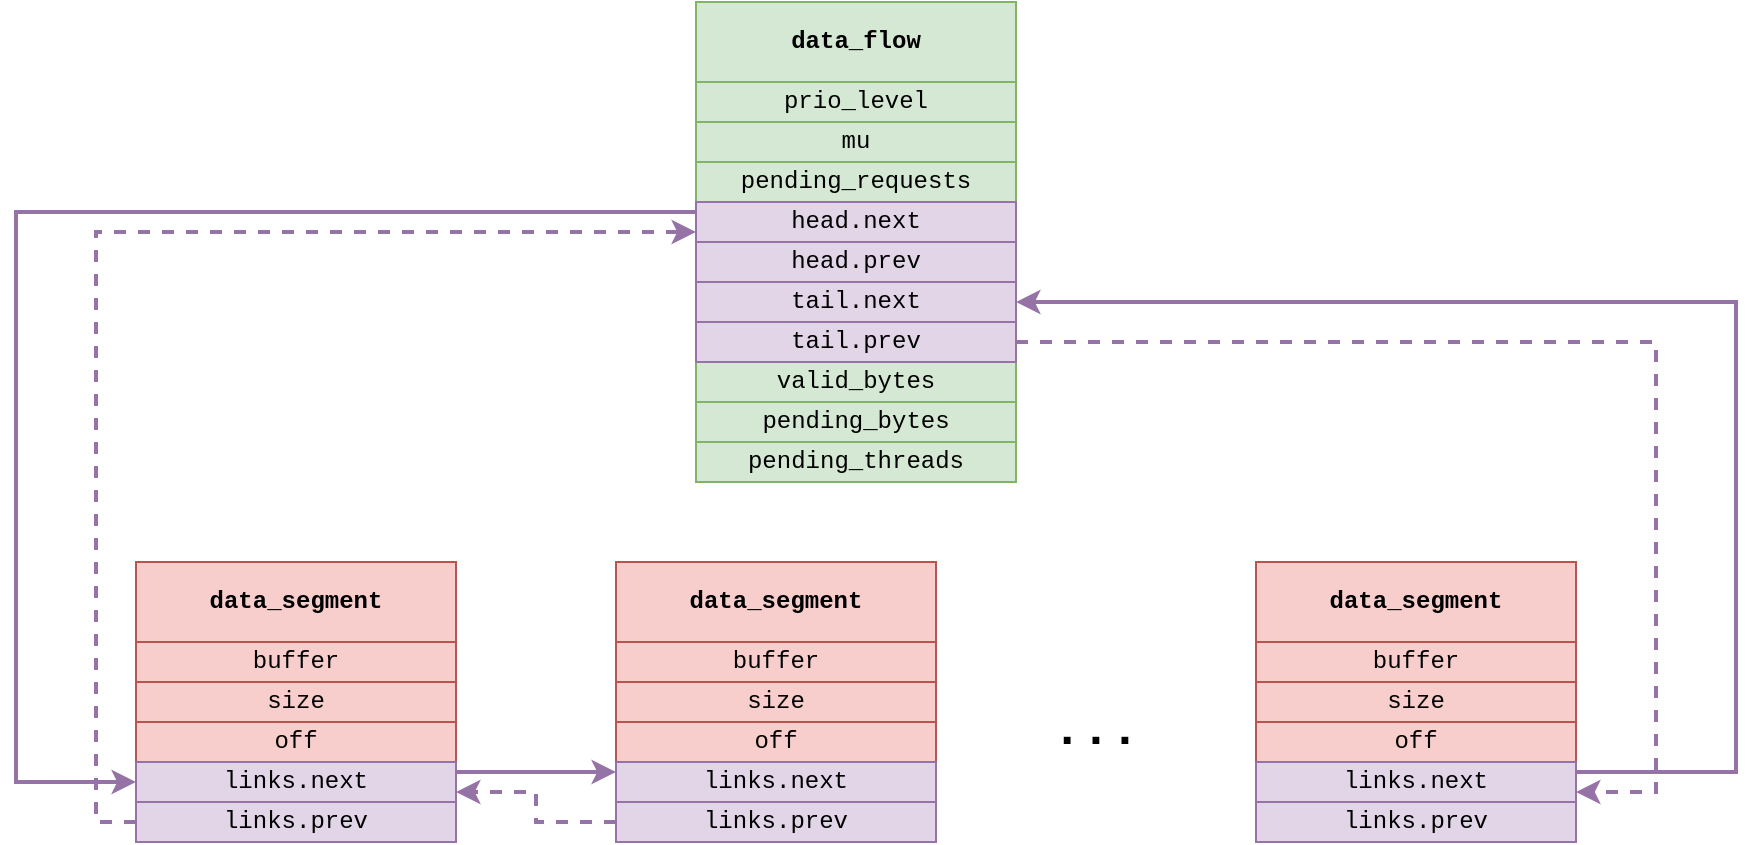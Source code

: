 <mxfile version="17.0.0" type="device"><diagram id="5KHcVwEj_NpyN5RMLGYT" name="Page-1"><mxGraphModel dx="1422" dy="721" grid="1" gridSize="10" guides="1" tooltips="1" connect="1" arrows="1" fold="1" page="1" pageScale="1" pageWidth="850" pageHeight="1100" math="0" shadow="0"><root><mxCell id="0"/><mxCell id="1" parent="0"/><mxCell id="7PmpfGyUP1yVmwVfY4aE-35" value="" style="group" parent="1" vertex="1" connectable="0"><mxGeometry x="600" y="280" width="160" height="240" as="geometry"/></mxCell><mxCell id="7PmpfGyUP1yVmwVfY4aE-13" value="&lt;b&gt;data_flow&lt;/b&gt;" style="rounded=0;whiteSpace=wrap;html=1;fontFamily=Courier New;fillColor=#d5e8d4;strokeColor=#82b366;" parent="7PmpfGyUP1yVmwVfY4aE-35" vertex="1"><mxGeometry width="160" height="40" as="geometry"/></mxCell><mxCell id="7PmpfGyUP1yVmwVfY4aE-14" value="prio_level" style="rounded=0;whiteSpace=wrap;html=1;fontFamily=Courier New;fillColor=#d5e8d4;strokeColor=#82b366;" parent="7PmpfGyUP1yVmwVfY4aE-35" vertex="1"><mxGeometry y="40" width="160" height="20" as="geometry"/></mxCell><mxCell id="7PmpfGyUP1yVmwVfY4aE-15" value="mu" style="rounded=0;whiteSpace=wrap;html=1;fontFamily=Courier New;fillColor=#d5e8d4;strokeColor=#82b366;" parent="7PmpfGyUP1yVmwVfY4aE-35" vertex="1"><mxGeometry y="60" width="160" height="20" as="geometry"/></mxCell><mxCell id="7PmpfGyUP1yVmwVfY4aE-17" value="pending_requests" style="rounded=0;whiteSpace=wrap;html=1;fontFamily=Courier New;fillColor=#d5e8d4;strokeColor=#82b366;" parent="7PmpfGyUP1yVmwVfY4aE-35" vertex="1"><mxGeometry y="80" width="160" height="20" as="geometry"/></mxCell><mxCell id="7PmpfGyUP1yVmwVfY4aE-20" value="valid_bytes" style="rounded=0;whiteSpace=wrap;html=1;fontFamily=Courier New;fillColor=#d5e8d4;strokeColor=#82b366;" parent="7PmpfGyUP1yVmwVfY4aE-35" vertex="1"><mxGeometry y="180" width="160" height="20" as="geometry"/></mxCell><mxCell id="7PmpfGyUP1yVmwVfY4aE-21" value="pending_bytes" style="rounded=0;whiteSpace=wrap;html=1;fontFamily=Courier New;fillColor=#d5e8d4;strokeColor=#82b366;" parent="7PmpfGyUP1yVmwVfY4aE-35" vertex="1"><mxGeometry y="200" width="160" height="20" as="geometry"/></mxCell><mxCell id="7PmpfGyUP1yVmwVfY4aE-22" value="pending_threads" style="rounded=0;whiteSpace=wrap;html=1;fontFamily=Courier New;fillColor=#d5e8d4;strokeColor=#82b366;" parent="7PmpfGyUP1yVmwVfY4aE-35" vertex="1"><mxGeometry y="220" width="160" height="20" as="geometry"/></mxCell><mxCell id="7PmpfGyUP1yVmwVfY4aE-31" value="head.next" style="rounded=0;whiteSpace=wrap;html=1;fontFamily=Courier New;fillColor=#e1d5e7;strokeColor=#9673a6;" parent="7PmpfGyUP1yVmwVfY4aE-35" vertex="1"><mxGeometry y="100" width="160" height="20" as="geometry"/></mxCell><mxCell id="7PmpfGyUP1yVmwVfY4aE-32" value="head.prev" style="rounded=0;whiteSpace=wrap;html=1;fontFamily=Courier New;fillColor=#e1d5e7;strokeColor=#9673a6;" parent="7PmpfGyUP1yVmwVfY4aE-35" vertex="1"><mxGeometry y="120" width="160" height="20" as="geometry"/></mxCell><mxCell id="7PmpfGyUP1yVmwVfY4aE-33" value="tail.next" style="rounded=0;whiteSpace=wrap;html=1;fontFamily=Courier New;fillColor=#e1d5e7;strokeColor=#9673a6;" parent="7PmpfGyUP1yVmwVfY4aE-35" vertex="1"><mxGeometry y="140" width="160" height="20" as="geometry"/></mxCell><mxCell id="7PmpfGyUP1yVmwVfY4aE-34" value="tail.prev" style="rounded=0;whiteSpace=wrap;html=1;fontFamily=Courier New;fillColor=#e1d5e7;strokeColor=#9673a6;" parent="7PmpfGyUP1yVmwVfY4aE-35" vertex="1"><mxGeometry y="160" width="160" height="20" as="geometry"/></mxCell><mxCell id="7PmpfGyUP1yVmwVfY4aE-37" value="" style="group" parent="1" vertex="1" connectable="0"><mxGeometry x="320" y="560" width="160" height="140" as="geometry"/></mxCell><mxCell id="7PmpfGyUP1yVmwVfY4aE-25" value="&lt;b&gt;data_segment&lt;/b&gt;" style="rounded=0;whiteSpace=wrap;html=1;fontFamily=Courier New;fillColor=#f8cecc;strokeColor=#b85450;" parent="7PmpfGyUP1yVmwVfY4aE-37" vertex="1"><mxGeometry width="160" height="40" as="geometry"/></mxCell><mxCell id="7PmpfGyUP1yVmwVfY4aE-26" value="buffer" style="rounded=0;whiteSpace=wrap;html=1;fontFamily=Courier New;fillColor=#f8cecc;strokeColor=#b85450;" parent="7PmpfGyUP1yVmwVfY4aE-37" vertex="1"><mxGeometry y="40" width="160" height="20" as="geometry"/></mxCell><mxCell id="7PmpfGyUP1yVmwVfY4aE-27" value="size" style="rounded=0;whiteSpace=wrap;html=1;fontFamily=Courier New;fillColor=#f8cecc;strokeColor=#b85450;" parent="7PmpfGyUP1yVmwVfY4aE-37" vertex="1"><mxGeometry y="60" width="160" height="20" as="geometry"/></mxCell><mxCell id="7PmpfGyUP1yVmwVfY4aE-28" value="off" style="rounded=0;whiteSpace=wrap;html=1;fontFamily=Courier New;fillColor=#f8cecc;strokeColor=#b85450;" parent="7PmpfGyUP1yVmwVfY4aE-37" vertex="1"><mxGeometry y="80" width="160" height="20" as="geometry"/></mxCell><mxCell id="7PmpfGyUP1yVmwVfY4aE-29" value="links.next" style="rounded=0;whiteSpace=wrap;html=1;fontFamily=Courier New;fillColor=#e1d5e7;strokeColor=#9673a6;" parent="7PmpfGyUP1yVmwVfY4aE-37" vertex="1"><mxGeometry y="100" width="160" height="20" as="geometry"/></mxCell><mxCell id="7PmpfGyUP1yVmwVfY4aE-36" value="links.prev" style="rounded=0;whiteSpace=wrap;html=1;fontFamily=Courier New;fillColor=#e1d5e7;strokeColor=#9673a6;" parent="7PmpfGyUP1yVmwVfY4aE-37" vertex="1"><mxGeometry y="120" width="160" height="20" as="geometry"/></mxCell><mxCell id="7PmpfGyUP1yVmwVfY4aE-40" value="" style="group" parent="1" vertex="1" connectable="0"><mxGeometry x="560" y="560" width="160" height="140" as="geometry"/></mxCell><mxCell id="7PmpfGyUP1yVmwVfY4aE-41" value="data_segment" style="rounded=0;whiteSpace=wrap;html=1;fontFamily=Courier New;fillColor=#f8cecc;strokeColor=#b85450;fontStyle=1" parent="7PmpfGyUP1yVmwVfY4aE-40" vertex="1"><mxGeometry width="160" height="40" as="geometry"/></mxCell><mxCell id="7PmpfGyUP1yVmwVfY4aE-42" value="buffer" style="rounded=0;whiteSpace=wrap;html=1;fontFamily=Courier New;fillColor=#f8cecc;strokeColor=#b85450;" parent="7PmpfGyUP1yVmwVfY4aE-40" vertex="1"><mxGeometry y="40" width="160" height="20" as="geometry"/></mxCell><mxCell id="7PmpfGyUP1yVmwVfY4aE-43" value="size" style="rounded=0;whiteSpace=wrap;html=1;fontFamily=Courier New;fillColor=#f8cecc;strokeColor=#b85450;" parent="7PmpfGyUP1yVmwVfY4aE-40" vertex="1"><mxGeometry y="60" width="160" height="20" as="geometry"/></mxCell><mxCell id="7PmpfGyUP1yVmwVfY4aE-44" value="off" style="rounded=0;whiteSpace=wrap;html=1;fontFamily=Courier New;fillColor=#f8cecc;strokeColor=#b85450;" parent="7PmpfGyUP1yVmwVfY4aE-40" vertex="1"><mxGeometry y="80" width="160" height="20" as="geometry"/></mxCell><mxCell id="7PmpfGyUP1yVmwVfY4aE-45" value="links.next" style="rounded=0;whiteSpace=wrap;html=1;fontFamily=Courier New;fillColor=#e1d5e7;strokeColor=#9673a6;" parent="7PmpfGyUP1yVmwVfY4aE-40" vertex="1"><mxGeometry y="100" width="160" height="20" as="geometry"/></mxCell><mxCell id="7PmpfGyUP1yVmwVfY4aE-46" value="links.prev" style="rounded=0;whiteSpace=wrap;html=1;fontFamily=Courier New;fillColor=#e1d5e7;strokeColor=#9673a6;" parent="7PmpfGyUP1yVmwVfY4aE-40" vertex="1"><mxGeometry y="120" width="160" height="20" as="geometry"/></mxCell><mxCell id="7PmpfGyUP1yVmwVfY4aE-50" value="" style="group" parent="1" vertex="1" connectable="0"><mxGeometry x="880" y="560" width="160" height="140" as="geometry"/></mxCell><mxCell id="7PmpfGyUP1yVmwVfY4aE-51" value="&lt;b&gt;data_segment&lt;/b&gt;" style="rounded=0;whiteSpace=wrap;html=1;fontFamily=Courier New;fillColor=#f8cecc;strokeColor=#b85450;" parent="7PmpfGyUP1yVmwVfY4aE-50" vertex="1"><mxGeometry width="160" height="40" as="geometry"/></mxCell><mxCell id="7PmpfGyUP1yVmwVfY4aE-52" value="buffer" style="rounded=0;whiteSpace=wrap;html=1;fontFamily=Courier New;fillColor=#f8cecc;strokeColor=#b85450;" parent="7PmpfGyUP1yVmwVfY4aE-50" vertex="1"><mxGeometry y="40" width="160" height="20" as="geometry"/></mxCell><mxCell id="7PmpfGyUP1yVmwVfY4aE-53" value="size" style="rounded=0;whiteSpace=wrap;html=1;fontFamily=Courier New;fillColor=#f8cecc;strokeColor=#b85450;" parent="7PmpfGyUP1yVmwVfY4aE-50" vertex="1"><mxGeometry y="60" width="160" height="20" as="geometry"/></mxCell><mxCell id="7PmpfGyUP1yVmwVfY4aE-54" value="off" style="rounded=0;whiteSpace=wrap;html=1;fontFamily=Courier New;fillColor=#f8cecc;strokeColor=#b85450;" parent="7PmpfGyUP1yVmwVfY4aE-50" vertex="1"><mxGeometry y="80" width="160" height="20" as="geometry"/></mxCell><mxCell id="7PmpfGyUP1yVmwVfY4aE-55" value="links.next" style="rounded=0;whiteSpace=wrap;html=1;fontFamily=Courier New;fillColor=#e1d5e7;strokeColor=#9673a6;" parent="7PmpfGyUP1yVmwVfY4aE-50" vertex="1"><mxGeometry y="100" width="160" height="20" as="geometry"/></mxCell><mxCell id="7PmpfGyUP1yVmwVfY4aE-56" value="links.prev" style="rounded=0;whiteSpace=wrap;html=1;fontFamily=Courier New;fillColor=#e1d5e7;strokeColor=#9673a6;" parent="7PmpfGyUP1yVmwVfY4aE-50" vertex="1"><mxGeometry y="120" width="160" height="20" as="geometry"/></mxCell><mxCell id="7PmpfGyUP1yVmwVfY4aE-57" value="..." style="text;html=1;strokeColor=none;fillColor=none;align=center;verticalAlign=middle;whiteSpace=wrap;rounded=0;fontFamily=Courier New;fontStyle=1;fontSize=24;" parent="1" vertex="1"><mxGeometry x="770" y="630" width="60" height="30" as="geometry"/></mxCell><mxCell id="7PmpfGyUP1yVmwVfY4aE-76" style="edgeStyle=orthogonalEdgeStyle;rounded=0;orthogonalLoop=1;jettySize=auto;html=1;exitX=1;exitY=0.25;exitDx=0;exitDy=0;entryX=0;entryY=0.25;entryDx=0;entryDy=0;fontFamily=Courier New;strokeWidth=2;strokeColor=#9673a6;fillColor=#e1d5e7;" parent="1" source="7PmpfGyUP1yVmwVfY4aE-29" target="7PmpfGyUP1yVmwVfY4aE-45" edge="1"><mxGeometry relative="1" as="geometry"/></mxCell><mxCell id="7PmpfGyUP1yVmwVfY4aE-77" style="edgeStyle=orthogonalEdgeStyle;rounded=0;orthogonalLoop=1;jettySize=auto;html=1;exitX=0;exitY=0.5;exitDx=0;exitDy=0;entryX=1;entryY=0.75;entryDx=0;entryDy=0;fontFamily=Courier New;dashed=1;strokeWidth=2;strokeColor=#9673a6;fillColor=#e1d5e7;" parent="1" source="7PmpfGyUP1yVmwVfY4aE-46" target="7PmpfGyUP1yVmwVfY4aE-29" edge="1"><mxGeometry relative="1" as="geometry"/></mxCell><mxCell id="SpWXGkSpXarEheoT2Nw9-2" style="edgeStyle=orthogonalEdgeStyle;rounded=0;orthogonalLoop=1;jettySize=auto;html=1;entryX=0;entryY=0.5;entryDx=0;entryDy=0;fontSize=24;startArrow=none;startFill=0;endArrow=classic;endFill=1;strokeWidth=2;strokeColor=#9673a6;exitX=0;exitY=0.25;exitDx=0;exitDy=0;fillColor=#e1d5e7;" parent="1" source="7PmpfGyUP1yVmwVfY4aE-31" target="7PmpfGyUP1yVmwVfY4aE-29" edge="1"><mxGeometry relative="1" as="geometry"><mxPoint x="538.14" y="400" as="sourcePoint"/><Array as="points"><mxPoint x="260" y="385"/><mxPoint x="260" y="670"/></Array></mxGeometry></mxCell><mxCell id="SpWXGkSpXarEheoT2Nw9-4" style="edgeStyle=orthogonalEdgeStyle;rounded=0;orthogonalLoop=1;jettySize=auto;html=1;exitX=1;exitY=0.25;exitDx=0;exitDy=0;entryX=1;entryY=0.5;entryDx=0;entryDy=0;fontSize=24;startArrow=none;startFill=0;endArrow=classic;endFill=1;strokeColor=#9673a6;strokeWidth=2;fillColor=#e1d5e7;" parent="1" source="7PmpfGyUP1yVmwVfY4aE-55" target="7PmpfGyUP1yVmwVfY4aE-33" edge="1"><mxGeometry relative="1" as="geometry"><Array as="points"><mxPoint x="1120" y="665"/><mxPoint x="1120" y="430"/></Array></mxGeometry></mxCell><mxCell id="SpWXGkSpXarEheoT2Nw9-5" style="edgeStyle=orthogonalEdgeStyle;rounded=0;orthogonalLoop=1;jettySize=auto;html=1;fontSize=24;startArrow=none;startFill=0;endArrow=classic;endFill=1;strokeColor=#9673a6;strokeWidth=2;entryX=1;entryY=0.75;entryDx=0;entryDy=0;dashed=1;fillColor=#e1d5e7;" parent="1" source="7PmpfGyUP1yVmwVfY4aE-34" target="7PmpfGyUP1yVmwVfY4aE-55" edge="1"><mxGeometry relative="1" as="geometry"><mxPoint x="1140" y="710" as="targetPoint"/><Array as="points"><mxPoint x="1080" y="450"/><mxPoint x="1080" y="675"/></Array></mxGeometry></mxCell><mxCell id="SpWXGkSpXarEheoT2Nw9-6" style="edgeStyle=orthogonalEdgeStyle;rounded=0;orthogonalLoop=1;jettySize=auto;html=1;exitX=0;exitY=0.5;exitDx=0;exitDy=0;dashed=1;fontSize=24;startArrow=none;startFill=0;endArrow=classic;endFill=1;strokeColor=#9673a6;strokeWidth=2;entryX=0;entryY=0.75;entryDx=0;entryDy=0;fillColor=#e1d5e7;" parent="1" source="7PmpfGyUP1yVmwVfY4aE-36" target="7PmpfGyUP1yVmwVfY4aE-31" edge="1"><mxGeometry relative="1" as="geometry"><mxPoint x="440" y="450" as="targetPoint"/></mxGeometry></mxCell></root></mxGraphModel></diagram></mxfile>